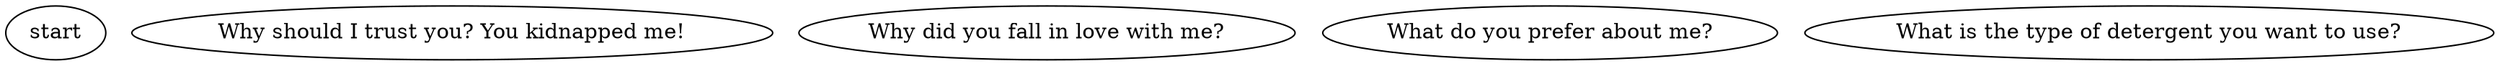 


digraph carbonwashing {
    start
    Q1 [label="Why should I trust you? You kidnapped me!"]
    Q2 [label="Why did you fall in love with me?"]
    Q3 [label="What do you prefer about me?"]#    Q4 [lab!el="Where do you want to go to buy washing detergent?"]
    Q5 [label="What is the type of detergent you want to use?"]
}